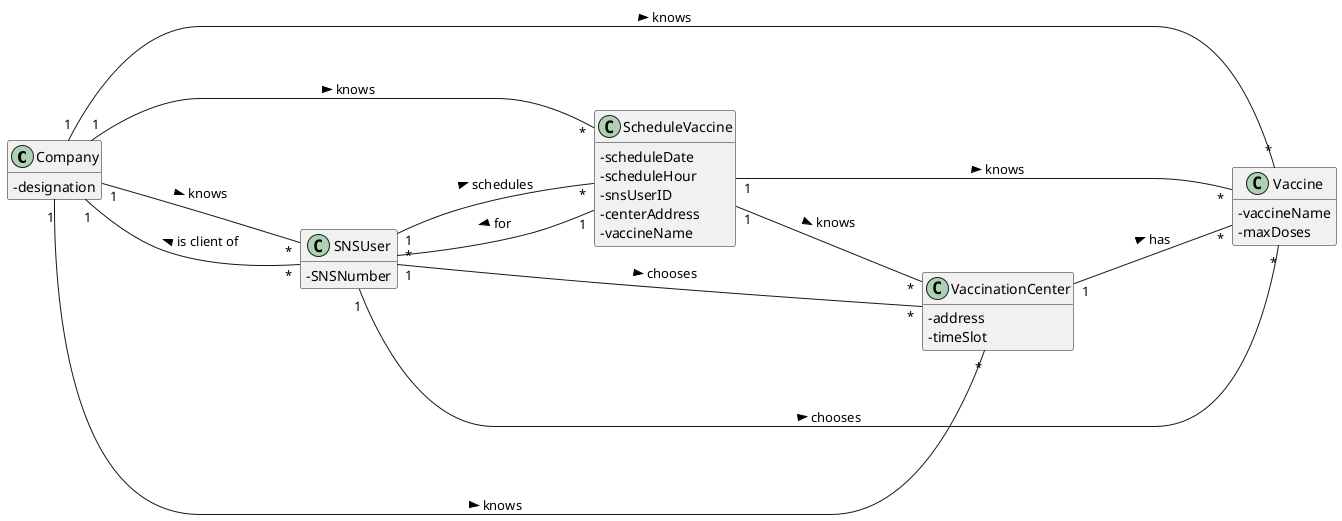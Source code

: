 @startuml
 hide methods
 left to right direction
 skinparam classAttributeIconSize 0


 class Company {
   -designation
 }


 class SNSUser {
   -SNSNumber
 }

class Vaccine{
    -vaccineName
    -maxDoses
}
 class ScheduleVaccine{
  -scheduleDate
  -scheduleHour
  -snsUserID
  -centerAddress
  -vaccineName

 }
 class VaccinationCenter{
 -address
 -timeSlot
 }



 Company "1"---"*" SNSUser : knows >
 Company "1"---"*" Vaccine : knows >
 Company "1"---"*" VaccinationCenter : knows >
 Company "1"---"*" ScheduleVaccine : knows >

 ScheduleVaccine "1"---"*" SNSUser : for >
 ScheduleVaccine "1"---"*" VaccinationCenter : knows >
 ScheduleVaccine "1"---"*" Vaccine: knows >

VaccinationCenter "1"---"*" Vaccine: has >

SNSUser "1"--"*" VaccinationCenter : chooses >
SNSUser "1"--"*" Vaccine : chooses >
SNSUser "*"---"1" Company : is client of >
 SNSUser "1"---"*" ScheduleVaccine : schedules >

@enduml